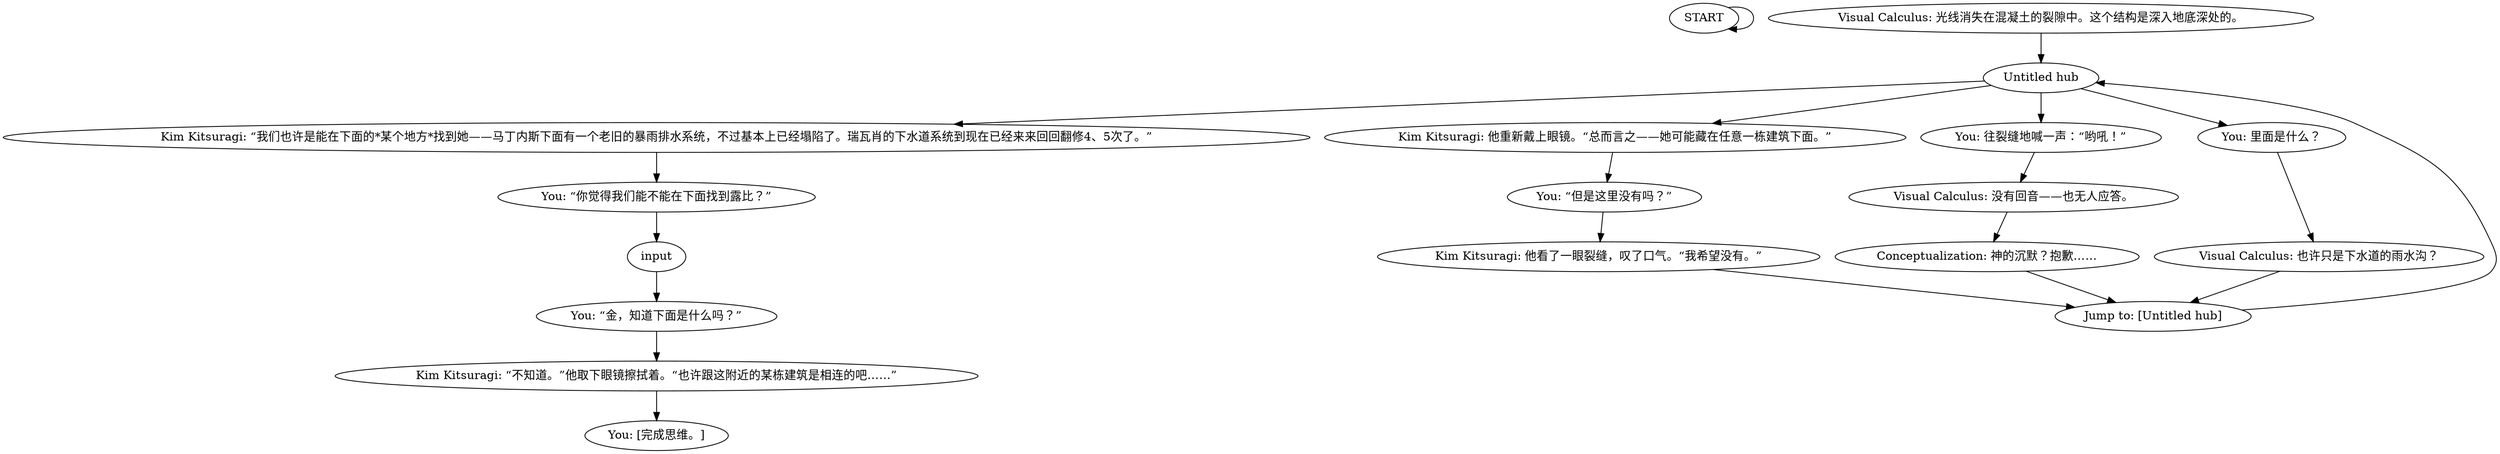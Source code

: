 # COAST ORB / bunkerthought
# Maybe a way underground? Maybe she’s down there?
# ==================================================
digraph G {
	  0 [label="START"];
	  1 [label="input"];
	  2 [label="Kim Kitsuragi: “我们也许是能在下面的*某个地方*找到她——马丁内斯下面有一个老旧的暴雨排水系统，不过基本上已经塌陷了。瑞瓦肖的下水道系统到现在已经来来回回翻修4、5次了。”"];
	  3 [label="You: [完成思维。]"];
	  4 [label="You: “你觉得我们能不能在下面找到露比？”"];
	  5 [label="Kim Kitsuragi: 他重新戴上眼镜。“总而言之——她可能藏在任意一栋建筑下面。”"];
	  6 [label="You: “金，知道下面是什么吗？”"];
	  7 [label="Visual Calculus: 光线消失在混凝土的裂隙中。这个结构是深入地底深处的。"];
	  8 [label="Jump to: [Untitled hub]"];
	  9 [label="You: 往裂缝地喊一声：“哟吼！”"];
	  10 [label="Kim Kitsuragi: 他看了一眼裂缝，叹了口气。“我希望没有。”"];
	  11 [label="Kim Kitsuragi: “不知道。”他取下眼镜擦拭着。“也许跟这附近的某栋建筑是相连的吧……”"];
	  12 [label="Untitled hub"];
	  13 [label="You: “但是这里没有吗？”"];
	  14 [label="You: 里面是什么？"];
	  15 [label="Visual Calculus: 也许只是下水道的雨水沟？"];
	  16 [label="Visual Calculus: 没有回音——也无人应答。"];
	  17 [label="Conceptualization: 神的沉默？抱歉……"];
	  0 -> 0
	  1 -> 6
	  2 -> 4
	  4 -> 1
	  5 -> 13
	  6 -> 11
	  7 -> 12
	  8 -> 12
	  9 -> 16
	  10 -> 8
	  11 -> 3
	  12 -> 9
	  12 -> 2
	  12 -> 5
	  12 -> 14
	  13 -> 10
	  14 -> 15
	  15 -> 8
	  16 -> 17
	  17 -> 8
}

